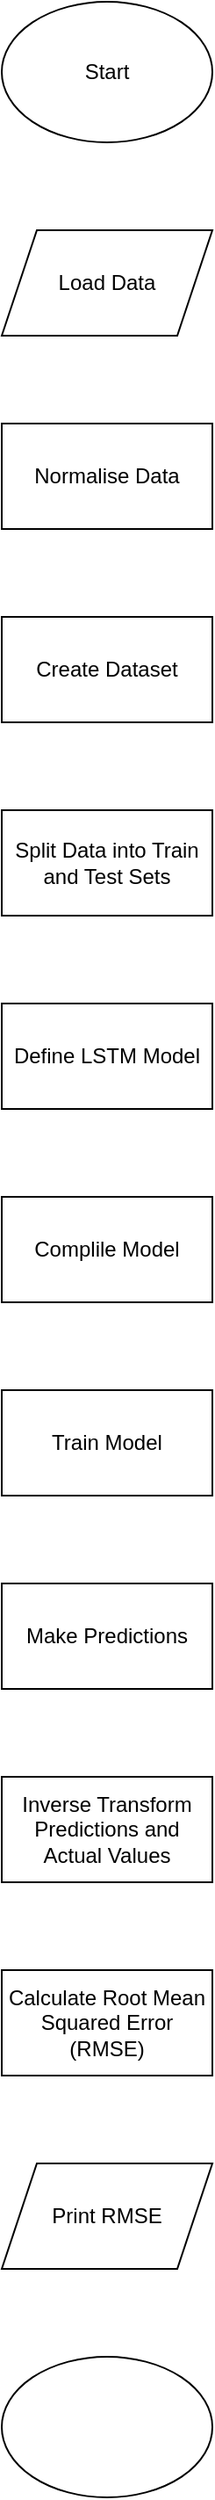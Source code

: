 <mxfile version="21.5.0" type="device">
  <diagram name="Page-1" id="iQ4jXSE8xveScUPOuwzF">
    <mxGraphModel dx="712" dy="827" grid="1" gridSize="10" guides="1" tooltips="1" connect="1" arrows="1" fold="1" page="1" pageScale="1" pageWidth="850" pageHeight="1100" math="0" shadow="0">
      <root>
        <mxCell id="0" />
        <mxCell id="1" parent="0" />
        <mxCell id="w27JUDBBNmMSCMfGqhh8-1" value="Start" style="ellipse;whiteSpace=wrap;html=1;" vertex="1" parent="1">
          <mxGeometry x="240" y="70" width="120" height="80" as="geometry" />
        </mxCell>
        <mxCell id="w27JUDBBNmMSCMfGqhh8-4" value="Load Data" style="shape=parallelogram;perimeter=parallelogramPerimeter;whiteSpace=wrap;html=1;fixedSize=1;" vertex="1" parent="1">
          <mxGeometry x="240" y="200" width="120" height="60" as="geometry" />
        </mxCell>
        <mxCell id="w27JUDBBNmMSCMfGqhh8-5" value="Normalise Data" style="rounded=0;whiteSpace=wrap;html=1;" vertex="1" parent="1">
          <mxGeometry x="240" y="310" width="120" height="60" as="geometry" />
        </mxCell>
        <mxCell id="w27JUDBBNmMSCMfGqhh8-6" value="Create Dataset" style="rounded=0;whiteSpace=wrap;html=1;" vertex="1" parent="1">
          <mxGeometry x="240" y="420" width="120" height="60" as="geometry" />
        </mxCell>
        <mxCell id="w27JUDBBNmMSCMfGqhh8-7" value="Split Data into Train and Test Sets" style="rounded=0;whiteSpace=wrap;html=1;" vertex="1" parent="1">
          <mxGeometry x="240" y="530" width="120" height="60" as="geometry" />
        </mxCell>
        <mxCell id="w27JUDBBNmMSCMfGqhh8-8" value="Define LSTM Model" style="rounded=0;whiteSpace=wrap;html=1;" vertex="1" parent="1">
          <mxGeometry x="240" y="640" width="120" height="60" as="geometry" />
        </mxCell>
        <mxCell id="w27JUDBBNmMSCMfGqhh8-9" value="Complile Model" style="rounded=0;whiteSpace=wrap;html=1;" vertex="1" parent="1">
          <mxGeometry x="240" y="750" width="120" height="60" as="geometry" />
        </mxCell>
        <mxCell id="w27JUDBBNmMSCMfGqhh8-10" value="Train Model" style="rounded=0;whiteSpace=wrap;html=1;" vertex="1" parent="1">
          <mxGeometry x="240" y="860" width="120" height="60" as="geometry" />
        </mxCell>
        <mxCell id="w27JUDBBNmMSCMfGqhh8-11" value="Make Predictions" style="rounded=0;whiteSpace=wrap;html=1;" vertex="1" parent="1">
          <mxGeometry x="240" y="970" width="120" height="60" as="geometry" />
        </mxCell>
        <mxCell id="w27JUDBBNmMSCMfGqhh8-12" value="Inverse Transform Predictions and Actual Values" style="rounded=0;whiteSpace=wrap;html=1;" vertex="1" parent="1">
          <mxGeometry x="240" y="1080" width="120" height="60" as="geometry" />
        </mxCell>
        <mxCell id="w27JUDBBNmMSCMfGqhh8-13" value="Calculate Root Mean Squared Error (RMSE)" style="rounded=0;whiteSpace=wrap;html=1;" vertex="1" parent="1">
          <mxGeometry x="240" y="1190" width="120" height="60" as="geometry" />
        </mxCell>
        <mxCell id="w27JUDBBNmMSCMfGqhh8-14" value="Print RMSE" style="shape=parallelogram;perimeter=parallelogramPerimeter;whiteSpace=wrap;html=1;fixedSize=1;" vertex="1" parent="1">
          <mxGeometry x="240" y="1300" width="120" height="60" as="geometry" />
        </mxCell>
        <mxCell id="w27JUDBBNmMSCMfGqhh8-15" value="" style="ellipse;whiteSpace=wrap;html=1;" vertex="1" parent="1">
          <mxGeometry x="240" y="1410" width="120" height="80" as="geometry" />
        </mxCell>
      </root>
    </mxGraphModel>
  </diagram>
</mxfile>
